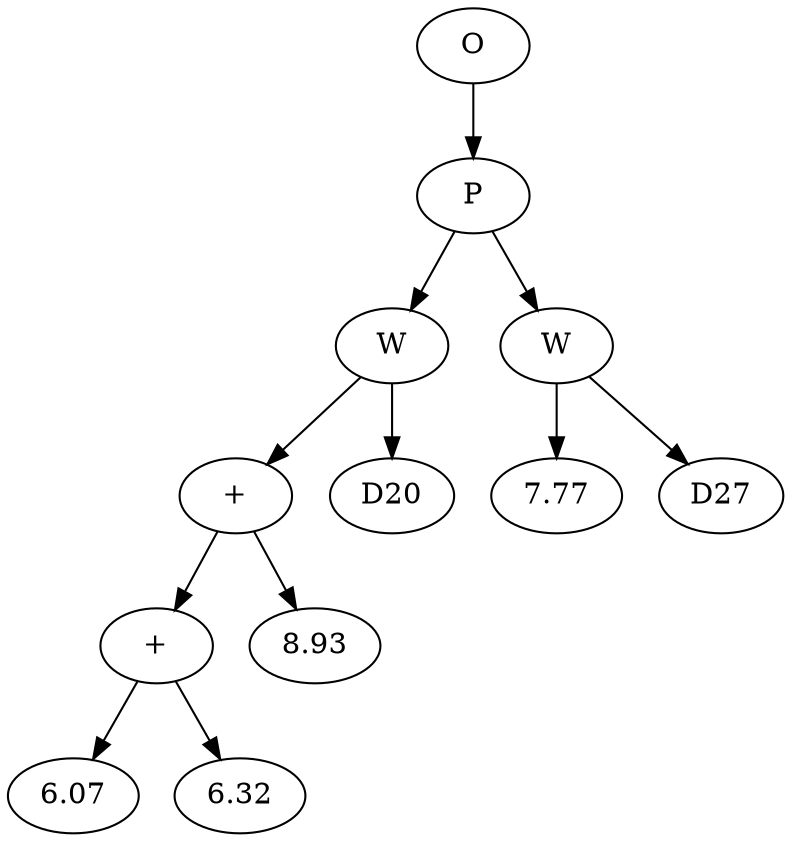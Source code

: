 // Tree
digraph {
	1113159 [label=O]
	1113160 [label=P]
	1113159 -> 1113160
	1113161 [label=W]
	1113160 -> 1113161
	1113162 [label="+"]
	1113161 -> 1113162
	1113163 [label="+"]
	1113162 -> 1113163
	1113164 [label=6.07]
	1113163 -> 1113164
	1113165 [label=6.32]
	1113163 -> 1113165
	1113166 [label=8.93]
	1113162 -> 1113166
	1113167 [label=D20]
	1113161 -> 1113167
	1113168 [label=W]
	1113160 -> 1113168
	1113169 [label=7.77]
	1113168 -> 1113169
	1113170 [label=D27]
	1113168 -> 1113170
}
